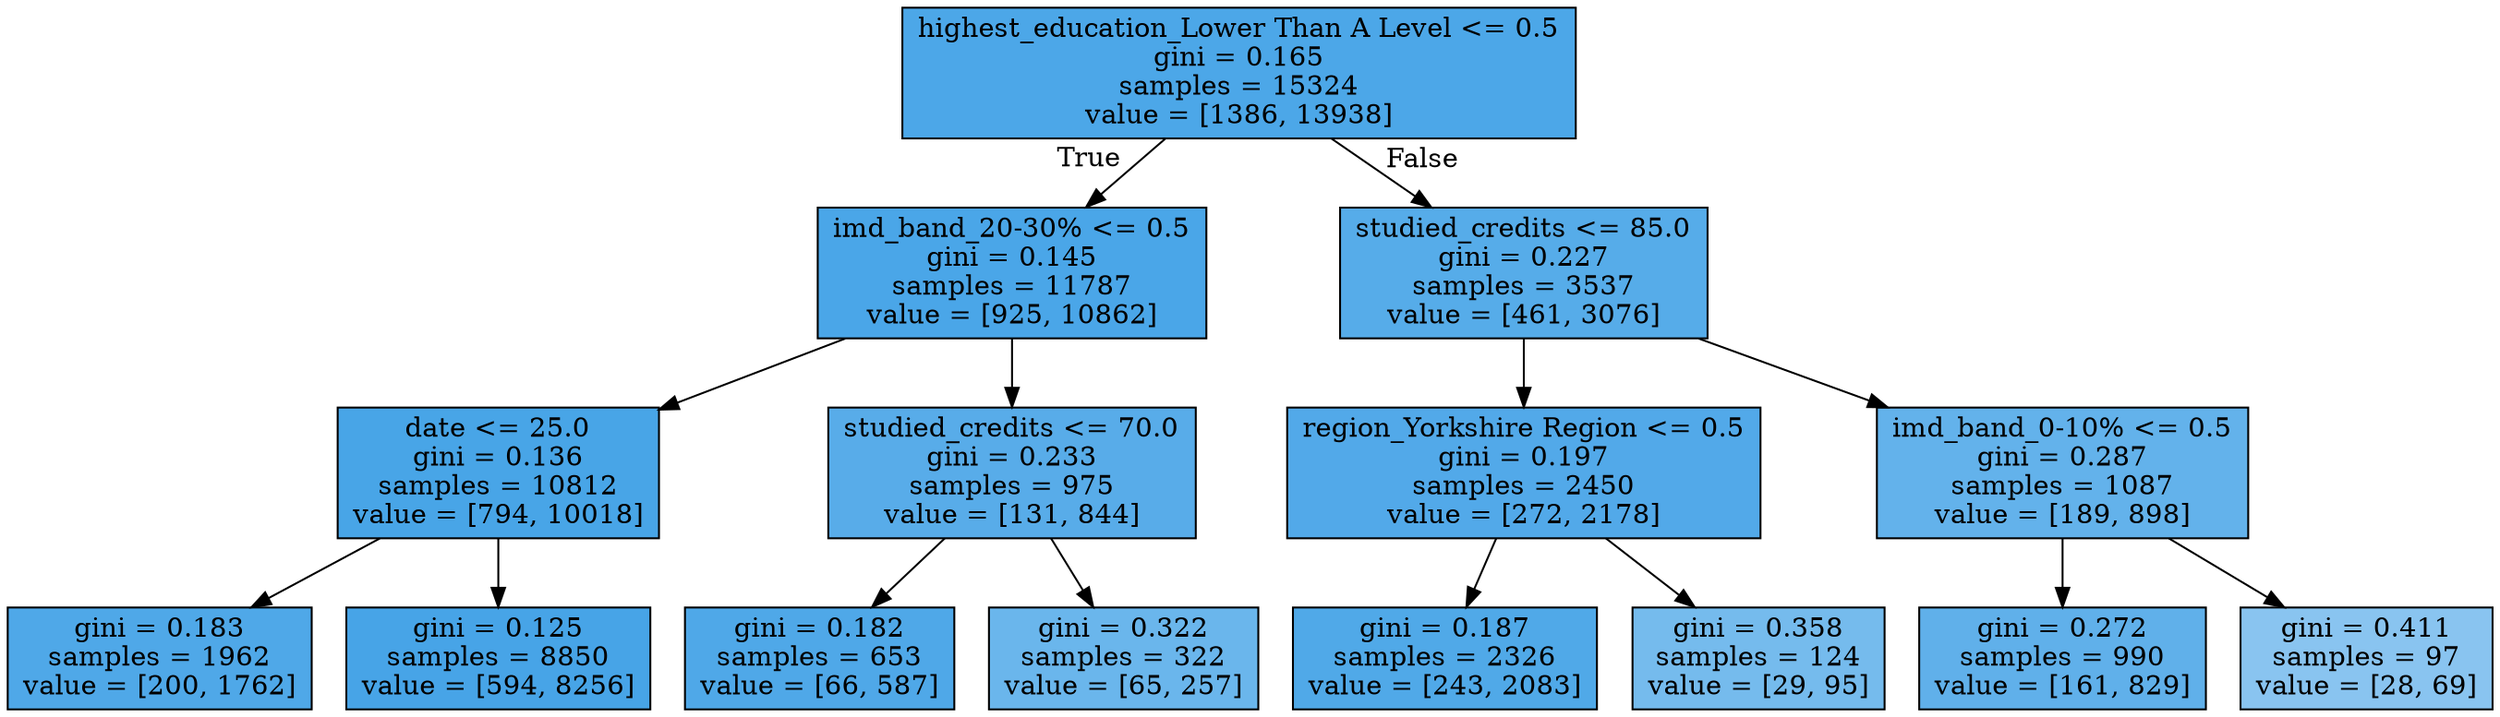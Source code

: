 digraph Tree {
node [shape=box, style="filled", color="black"] ;
0 [label="highest_education_Lower Than A Level <= 0.5\ngini = 0.165\nsamples = 15324\nvalue = [1386, 13938]", fillcolor="#399de5e6"] ;
1 [label="imd_band_20-30% <= 0.5\ngini = 0.145\nsamples = 11787\nvalue = [925, 10862]", fillcolor="#399de5e9"] ;
0 -> 1 [labeldistance=2.5, labelangle=45, headlabel="True"] ;
2 [label="date <= 25.0\ngini = 0.136\nsamples = 10812\nvalue = [794, 10018]", fillcolor="#399de5eb"] ;
1 -> 2 ;
3 [label="gini = 0.183\nsamples = 1962\nvalue = [200, 1762]", fillcolor="#399de5e2"] ;
2 -> 3 ;
4 [label="gini = 0.125\nsamples = 8850\nvalue = [594, 8256]", fillcolor="#399de5ed"] ;
2 -> 4 ;
5 [label="studied_credits <= 70.0\ngini = 0.233\nsamples = 975\nvalue = [131, 844]", fillcolor="#399de5d7"] ;
1 -> 5 ;
6 [label="gini = 0.182\nsamples = 653\nvalue = [66, 587]", fillcolor="#399de5e2"] ;
5 -> 6 ;
7 [label="gini = 0.322\nsamples = 322\nvalue = [65, 257]", fillcolor="#399de5bf"] ;
5 -> 7 ;
8 [label="studied_credits <= 85.0\ngini = 0.227\nsamples = 3537\nvalue = [461, 3076]", fillcolor="#399de5d9"] ;
0 -> 8 [labeldistance=2.5, labelangle=-45, headlabel="False"] ;
9 [label="region_Yorkshire Region <= 0.5\ngini = 0.197\nsamples = 2450\nvalue = [272, 2178]", fillcolor="#399de5df"] ;
8 -> 9 ;
10 [label="gini = 0.187\nsamples = 2326\nvalue = [243, 2083]", fillcolor="#399de5e1"] ;
9 -> 10 ;
11 [label="gini = 0.358\nsamples = 124\nvalue = [29, 95]", fillcolor="#399de5b1"] ;
9 -> 11 ;
12 [label="imd_band_0-10% <= 0.5\ngini = 0.287\nsamples = 1087\nvalue = [189, 898]", fillcolor="#399de5c9"] ;
8 -> 12 ;
13 [label="gini = 0.272\nsamples = 990\nvalue = [161, 829]", fillcolor="#399de5cd"] ;
12 -> 13 ;
14 [label="gini = 0.411\nsamples = 97\nvalue = [28, 69]", fillcolor="#399de598"] ;
12 -> 14 ;
}